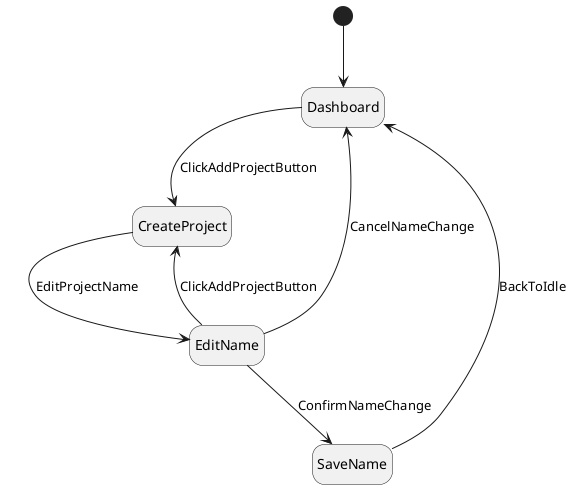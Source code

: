 @startuml
hide empty description

[*] --> Dashboard

Dashboard -d-> CreateProject : ClickAddProjectButton

CreateProject -d-> EditName : EditProjectName

EditName -u-> CreateProject : ClickAddProjectButton
EditName -d-> SaveName : ConfirmNameChange
EditName -u-> Dashboard : CancelNameChange

SaveName -u-> Dashboard : BackToIdle

@enduml
